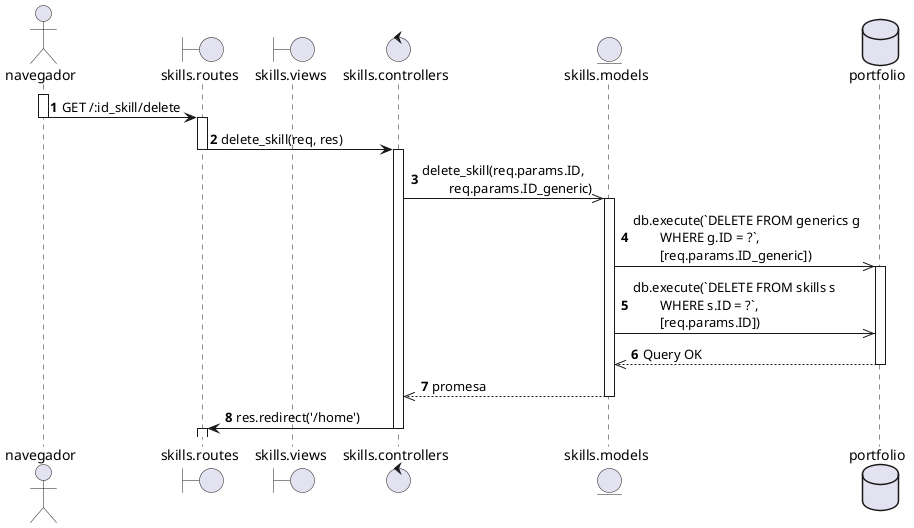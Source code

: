 @startuml

actor navegador as nav
boundary "skills.routes" as routes
boundary "skills.views" as view
control "skills.controllers" as controller
entity "skills.models" as model
database portfolio as db 
autonumber

activate nav
nav -> routes: GET /:id_skill/delete
deactivate nav

activate routes
routes -> controller: delete_skill(req, res)
deactivate routes

activate controller
controller ->> model: delete_skill(req.params.ID, \n\treq.params.ID_generic)

activate model
model ->> db: db.execute(`DELETE FROM generics g \n\tWHERE g.ID = ?`, \n\t[req.params.ID_generic])
activate db
model ->> db: db.execute(`DELETE FROM skills s \n\tWHERE s.ID = ?`, \n\t[req.params.ID])

db -->> model: Query OK
deactivate db

model -->> controller: promesa
deactivate model
controller -> routes: res.redirect('/home')
deactivate controller
activate routes

@enduml
